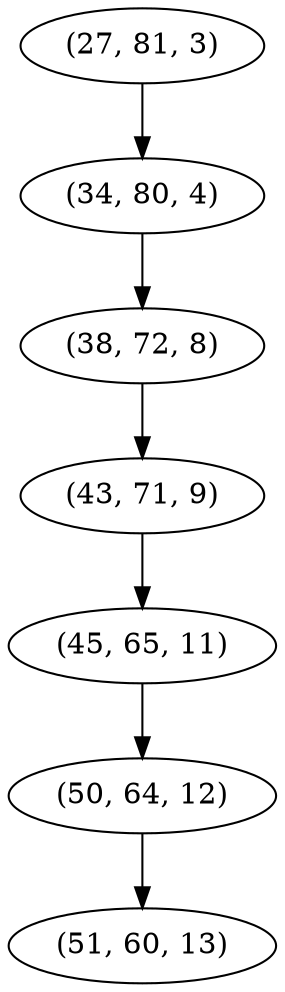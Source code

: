 digraph tree {
    "(27, 81, 3)";
    "(34, 80, 4)";
    "(38, 72, 8)";
    "(43, 71, 9)";
    "(45, 65, 11)";
    "(50, 64, 12)";
    "(51, 60, 13)";
    "(27, 81, 3)" -> "(34, 80, 4)";
    "(34, 80, 4)" -> "(38, 72, 8)";
    "(38, 72, 8)" -> "(43, 71, 9)";
    "(43, 71, 9)" -> "(45, 65, 11)";
    "(45, 65, 11)" -> "(50, 64, 12)";
    "(50, 64, 12)" -> "(51, 60, 13)";
}
